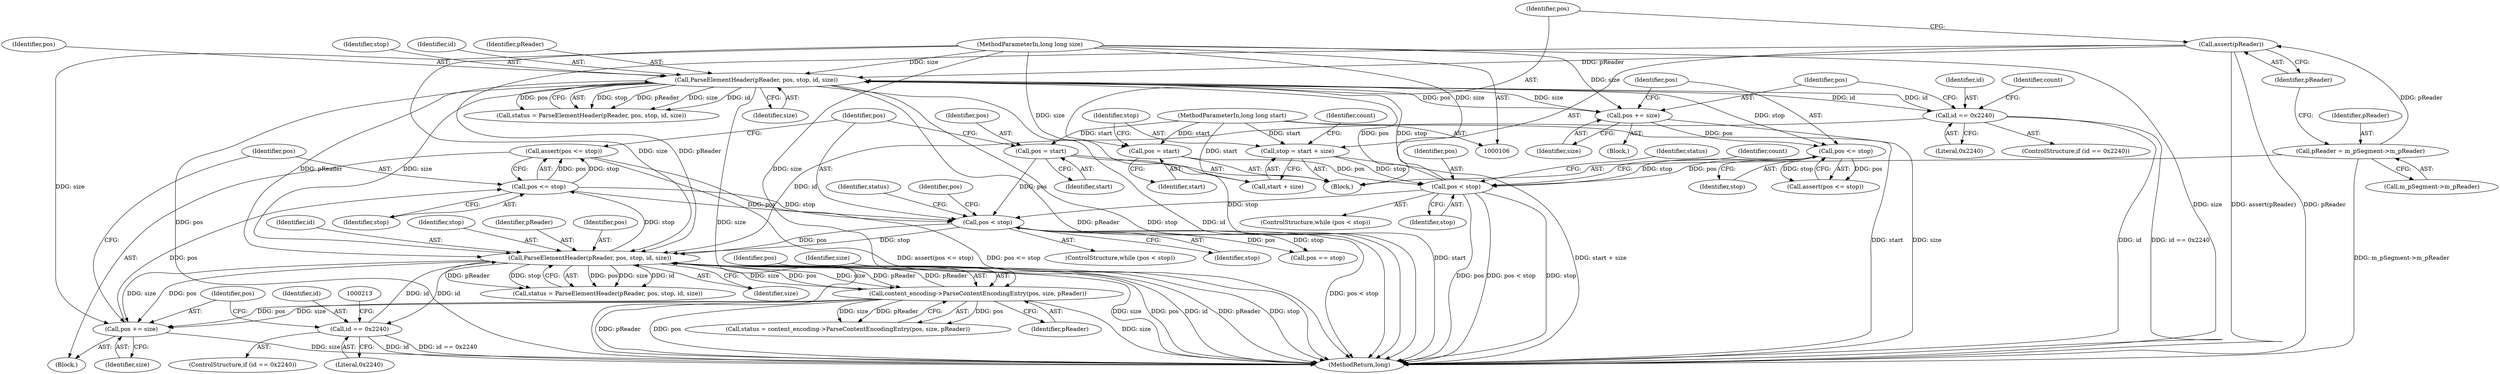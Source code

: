 digraph "1_Android_cc274e2abe8b2a6698a5c47d8aa4bb45f1f9538d_49@API" {
"1000242" [label="(Call,assert(pos <= stop))"];
"1000243" [label="(Call,pos <= stop)"];
"1000239" [label="(Call,pos += size)"];
"1000223" [label="(Call,content_encoding->ParseContentEncodingEntry(pos, size, pReader))"];
"1000195" [label="(Call,ParseElementHeader(pReader, pos, stop, id, size))"];
"1000141" [label="(Call,ParseElementHeader(pReader, pos, stop, id, size))"];
"1000115" [label="(Call,assert(pReader))"];
"1000110" [label="(Call,pReader = m_pSegment->m_pReader)"];
"1000132" [label="(Call,pos < stop)"];
"1000163" [label="(Call,pos <= stop)"];
"1000159" [label="(Call,pos += size)"];
"1000108" [label="(MethodParameterIn,long long size)"];
"1000118" [label="(Call,pos = start)"];
"1000107" [label="(MethodParameterIn,long long start)"];
"1000122" [label="(Call,stop = start + size)"];
"1000154" [label="(Call,id == 0x2240)"];
"1000186" [label="(Call,pos < stop)"];
"1000182" [label="(Call,pos = start)"];
"1000208" [label="(Call,id == 0x2240)"];
"1000193" [label="(Call,status = ParseElementHeader(pReader, pos, stop, id, size))"];
"1000199" [label="(Identifier,id)"];
"1000142" [label="(Identifier,pReader)"];
"1000118" [label="(Call,pos = start)"];
"1000183" [label="(Identifier,pos)"];
"1000139" [label="(Call,status = ParseElementHeader(pReader, pos, stop, id, size))"];
"1000129" [label="(Identifier,count)"];
"1000111" [label="(Identifier,pReader)"];
"1000200" [label="(Identifier,size)"];
"1000119" [label="(Identifier,pos)"];
"1000161" [label="(Identifier,size)"];
"1000158" [label="(Identifier,count)"];
"1000243" [label="(Call,pos <= stop)"];
"1000165" [label="(Identifier,stop)"];
"1000207" [label="(ControlStructure,if (id == 0x2240))"];
"1000163" [label="(Call,pos <= stop)"];
"1000245" [label="(Identifier,stop)"];
"1000160" [label="(Identifier,pos)"];
"1000208" [label="(Call,id == 0x2240)"];
"1000244" [label="(Identifier,pos)"];
"1000159" [label="(Call,pos += size)"];
"1000162" [label="(Call,assert(pos <= stop))"];
"1000132" [label="(Call,pos < stop)"];
"1000120" [label="(Identifier,start)"];
"1000224" [label="(Identifier,pos)"];
"1000156" [label="(Literal,0x2240)"];
"1000143" [label="(Identifier,pos)"];
"1000210" [label="(Literal,0x2240)"];
"1000134" [label="(Identifier,stop)"];
"1000122" [label="(Call,stop = start + size)"];
"1000115" [label="(Call,assert(pReader))"];
"1000140" [label="(Identifier,status)"];
"1000155" [label="(Identifier,id)"];
"1000144" [label="(Identifier,stop)"];
"1000189" [label="(Block,)"];
"1000247" [label="(Call,pos == stop)"];
"1000240" [label="(Identifier,pos)"];
"1000241" [label="(Identifier,size)"];
"1000153" [label="(ControlStructure,if (id == 0x2240))"];
"1000226" [label="(Identifier,pReader)"];
"1000186" [label="(Call,pos < stop)"];
"1000185" [label="(ControlStructure,while (pos < stop))"];
"1000141" [label="(Call,ParseElementHeader(pReader, pos, stop, id, size))"];
"1000110" [label="(Call,pReader = m_pSegment->m_pReader)"];
"1000252" [label="(MethodReturn,long)"];
"1000242" [label="(Call,assert(pos <= stop))"];
"1000168" [label="(Identifier,count)"];
"1000198" [label="(Identifier,stop)"];
"1000135" [label="(Block,)"];
"1000124" [label="(Call,start + size)"];
"1000123" [label="(Identifier,stop)"];
"1000248" [label="(Identifier,pos)"];
"1000209" [label="(Identifier,id)"];
"1000116" [label="(Identifier,pReader)"];
"1000133" [label="(Identifier,pos)"];
"1000187" [label="(Identifier,pos)"];
"1000107" [label="(MethodParameterIn,long long start)"];
"1000196" [label="(Identifier,pReader)"];
"1000188" [label="(Identifier,stop)"];
"1000223" [label="(Call,content_encoding->ParseContentEncodingEntry(pos, size, pReader))"];
"1000194" [label="(Identifier,status)"];
"1000184" [label="(Identifier,start)"];
"1000109" [label="(Block,)"];
"1000225" [label="(Identifier,size)"];
"1000164" [label="(Identifier,pos)"];
"1000112" [label="(Call,m_pSegment->m_pReader)"];
"1000131" [label="(ControlStructure,while (pos < stop))"];
"1000182" [label="(Call,pos = start)"];
"1000239" [label="(Call,pos += size)"];
"1000197" [label="(Identifier,pos)"];
"1000195" [label="(Call,ParseElementHeader(pReader, pos, stop, id, size))"];
"1000146" [label="(Identifier,size)"];
"1000108" [label="(MethodParameterIn,long long size)"];
"1000154" [label="(Call,id == 0x2240)"];
"1000221" [label="(Call,status = content_encoding->ParseContentEncodingEntry(pos, size, pReader))"];
"1000145" [label="(Identifier,id)"];
"1000242" -> "1000189"  [label="AST: "];
"1000242" -> "1000243"  [label="CFG: "];
"1000243" -> "1000242"  [label="AST: "];
"1000187" -> "1000242"  [label="CFG: "];
"1000242" -> "1000252"  [label="DDG: assert(pos <= stop)"];
"1000242" -> "1000252"  [label="DDG: pos <= stop"];
"1000243" -> "1000242"  [label="DDG: pos"];
"1000243" -> "1000242"  [label="DDG: stop"];
"1000243" -> "1000245"  [label="CFG: "];
"1000244" -> "1000243"  [label="AST: "];
"1000245" -> "1000243"  [label="AST: "];
"1000243" -> "1000186"  [label="DDG: pos"];
"1000243" -> "1000186"  [label="DDG: stop"];
"1000239" -> "1000243"  [label="DDG: pos"];
"1000195" -> "1000243"  [label="DDG: stop"];
"1000239" -> "1000189"  [label="AST: "];
"1000239" -> "1000241"  [label="CFG: "];
"1000240" -> "1000239"  [label="AST: "];
"1000241" -> "1000239"  [label="AST: "];
"1000244" -> "1000239"  [label="CFG: "];
"1000239" -> "1000252"  [label="DDG: size"];
"1000223" -> "1000239"  [label="DDG: size"];
"1000223" -> "1000239"  [label="DDG: pos"];
"1000195" -> "1000239"  [label="DDG: size"];
"1000195" -> "1000239"  [label="DDG: pos"];
"1000108" -> "1000239"  [label="DDG: size"];
"1000223" -> "1000221"  [label="AST: "];
"1000223" -> "1000226"  [label="CFG: "];
"1000224" -> "1000223"  [label="AST: "];
"1000225" -> "1000223"  [label="AST: "];
"1000226" -> "1000223"  [label="AST: "];
"1000221" -> "1000223"  [label="CFG: "];
"1000223" -> "1000252"  [label="DDG: size"];
"1000223" -> "1000252"  [label="DDG: pReader"];
"1000223" -> "1000252"  [label="DDG: pos"];
"1000223" -> "1000195"  [label="DDG: pReader"];
"1000223" -> "1000195"  [label="DDG: size"];
"1000223" -> "1000221"  [label="DDG: pos"];
"1000223" -> "1000221"  [label="DDG: size"];
"1000223" -> "1000221"  [label="DDG: pReader"];
"1000195" -> "1000223"  [label="DDG: pos"];
"1000195" -> "1000223"  [label="DDG: size"];
"1000195" -> "1000223"  [label="DDG: pReader"];
"1000108" -> "1000223"  [label="DDG: size"];
"1000195" -> "1000193"  [label="AST: "];
"1000195" -> "1000200"  [label="CFG: "];
"1000196" -> "1000195"  [label="AST: "];
"1000197" -> "1000195"  [label="AST: "];
"1000198" -> "1000195"  [label="AST: "];
"1000199" -> "1000195"  [label="AST: "];
"1000200" -> "1000195"  [label="AST: "];
"1000193" -> "1000195"  [label="CFG: "];
"1000195" -> "1000252"  [label="DDG: size"];
"1000195" -> "1000252"  [label="DDG: pos"];
"1000195" -> "1000252"  [label="DDG: id"];
"1000195" -> "1000252"  [label="DDG: pReader"];
"1000195" -> "1000252"  [label="DDG: stop"];
"1000195" -> "1000193"  [label="DDG: pos"];
"1000195" -> "1000193"  [label="DDG: size"];
"1000195" -> "1000193"  [label="DDG: id"];
"1000195" -> "1000193"  [label="DDG: pReader"];
"1000195" -> "1000193"  [label="DDG: stop"];
"1000141" -> "1000195"  [label="DDG: pReader"];
"1000141" -> "1000195"  [label="DDG: size"];
"1000115" -> "1000195"  [label="DDG: pReader"];
"1000186" -> "1000195"  [label="DDG: pos"];
"1000186" -> "1000195"  [label="DDG: stop"];
"1000208" -> "1000195"  [label="DDG: id"];
"1000154" -> "1000195"  [label="DDG: id"];
"1000108" -> "1000195"  [label="DDG: size"];
"1000195" -> "1000208"  [label="DDG: id"];
"1000141" -> "1000139"  [label="AST: "];
"1000141" -> "1000146"  [label="CFG: "];
"1000142" -> "1000141"  [label="AST: "];
"1000143" -> "1000141"  [label="AST: "];
"1000144" -> "1000141"  [label="AST: "];
"1000145" -> "1000141"  [label="AST: "];
"1000146" -> "1000141"  [label="AST: "];
"1000139" -> "1000141"  [label="CFG: "];
"1000141" -> "1000252"  [label="DDG: pReader"];
"1000141" -> "1000252"  [label="DDG: stop"];
"1000141" -> "1000252"  [label="DDG: id"];
"1000141" -> "1000252"  [label="DDG: pos"];
"1000141" -> "1000252"  [label="DDG: size"];
"1000141" -> "1000139"  [label="DDG: stop"];
"1000141" -> "1000139"  [label="DDG: pReader"];
"1000141" -> "1000139"  [label="DDG: size"];
"1000141" -> "1000139"  [label="DDG: id"];
"1000141" -> "1000139"  [label="DDG: pos"];
"1000115" -> "1000141"  [label="DDG: pReader"];
"1000132" -> "1000141"  [label="DDG: pos"];
"1000132" -> "1000141"  [label="DDG: stop"];
"1000154" -> "1000141"  [label="DDG: id"];
"1000108" -> "1000141"  [label="DDG: size"];
"1000141" -> "1000154"  [label="DDG: id"];
"1000141" -> "1000159"  [label="DDG: size"];
"1000141" -> "1000159"  [label="DDG: pos"];
"1000141" -> "1000163"  [label="DDG: stop"];
"1000115" -> "1000109"  [label="AST: "];
"1000115" -> "1000116"  [label="CFG: "];
"1000116" -> "1000115"  [label="AST: "];
"1000119" -> "1000115"  [label="CFG: "];
"1000115" -> "1000252"  [label="DDG: assert(pReader)"];
"1000115" -> "1000252"  [label="DDG: pReader"];
"1000110" -> "1000115"  [label="DDG: pReader"];
"1000110" -> "1000109"  [label="AST: "];
"1000110" -> "1000112"  [label="CFG: "];
"1000111" -> "1000110"  [label="AST: "];
"1000112" -> "1000110"  [label="AST: "];
"1000116" -> "1000110"  [label="CFG: "];
"1000110" -> "1000252"  [label="DDG: m_pSegment->m_pReader"];
"1000132" -> "1000131"  [label="AST: "];
"1000132" -> "1000134"  [label="CFG: "];
"1000133" -> "1000132"  [label="AST: "];
"1000134" -> "1000132"  [label="AST: "];
"1000140" -> "1000132"  [label="CFG: "];
"1000168" -> "1000132"  [label="CFG: "];
"1000132" -> "1000252"  [label="DDG: pos < stop"];
"1000132" -> "1000252"  [label="DDG: stop"];
"1000132" -> "1000252"  [label="DDG: pos"];
"1000163" -> "1000132"  [label="DDG: pos"];
"1000163" -> "1000132"  [label="DDG: stop"];
"1000118" -> "1000132"  [label="DDG: pos"];
"1000122" -> "1000132"  [label="DDG: stop"];
"1000132" -> "1000186"  [label="DDG: stop"];
"1000163" -> "1000162"  [label="AST: "];
"1000163" -> "1000165"  [label="CFG: "];
"1000164" -> "1000163"  [label="AST: "];
"1000165" -> "1000163"  [label="AST: "];
"1000162" -> "1000163"  [label="CFG: "];
"1000163" -> "1000162"  [label="DDG: pos"];
"1000163" -> "1000162"  [label="DDG: stop"];
"1000159" -> "1000163"  [label="DDG: pos"];
"1000159" -> "1000135"  [label="AST: "];
"1000159" -> "1000161"  [label="CFG: "];
"1000160" -> "1000159"  [label="AST: "];
"1000161" -> "1000159"  [label="AST: "];
"1000164" -> "1000159"  [label="CFG: "];
"1000159" -> "1000252"  [label="DDG: size"];
"1000108" -> "1000159"  [label="DDG: size"];
"1000108" -> "1000106"  [label="AST: "];
"1000108" -> "1000252"  [label="DDG: size"];
"1000108" -> "1000122"  [label="DDG: size"];
"1000108" -> "1000124"  [label="DDG: size"];
"1000118" -> "1000109"  [label="AST: "];
"1000118" -> "1000120"  [label="CFG: "];
"1000119" -> "1000118"  [label="AST: "];
"1000120" -> "1000118"  [label="AST: "];
"1000123" -> "1000118"  [label="CFG: "];
"1000107" -> "1000118"  [label="DDG: start"];
"1000107" -> "1000106"  [label="AST: "];
"1000107" -> "1000252"  [label="DDG: start"];
"1000107" -> "1000122"  [label="DDG: start"];
"1000107" -> "1000124"  [label="DDG: start"];
"1000107" -> "1000182"  [label="DDG: start"];
"1000122" -> "1000109"  [label="AST: "];
"1000122" -> "1000124"  [label="CFG: "];
"1000123" -> "1000122"  [label="AST: "];
"1000124" -> "1000122"  [label="AST: "];
"1000129" -> "1000122"  [label="CFG: "];
"1000122" -> "1000252"  [label="DDG: start + size"];
"1000154" -> "1000153"  [label="AST: "];
"1000154" -> "1000156"  [label="CFG: "];
"1000155" -> "1000154"  [label="AST: "];
"1000156" -> "1000154"  [label="AST: "];
"1000158" -> "1000154"  [label="CFG: "];
"1000160" -> "1000154"  [label="CFG: "];
"1000154" -> "1000252"  [label="DDG: id"];
"1000154" -> "1000252"  [label="DDG: id == 0x2240"];
"1000186" -> "1000185"  [label="AST: "];
"1000186" -> "1000188"  [label="CFG: "];
"1000187" -> "1000186"  [label="AST: "];
"1000188" -> "1000186"  [label="AST: "];
"1000194" -> "1000186"  [label="CFG: "];
"1000248" -> "1000186"  [label="CFG: "];
"1000186" -> "1000252"  [label="DDG: pos < stop"];
"1000182" -> "1000186"  [label="DDG: pos"];
"1000186" -> "1000247"  [label="DDG: pos"];
"1000186" -> "1000247"  [label="DDG: stop"];
"1000182" -> "1000109"  [label="AST: "];
"1000182" -> "1000184"  [label="CFG: "];
"1000183" -> "1000182"  [label="AST: "];
"1000184" -> "1000182"  [label="AST: "];
"1000187" -> "1000182"  [label="CFG: "];
"1000182" -> "1000252"  [label="DDG: start"];
"1000208" -> "1000207"  [label="AST: "];
"1000208" -> "1000210"  [label="CFG: "];
"1000209" -> "1000208"  [label="AST: "];
"1000210" -> "1000208"  [label="AST: "];
"1000213" -> "1000208"  [label="CFG: "];
"1000240" -> "1000208"  [label="CFG: "];
"1000208" -> "1000252"  [label="DDG: id"];
"1000208" -> "1000252"  [label="DDG: id == 0x2240"];
}
